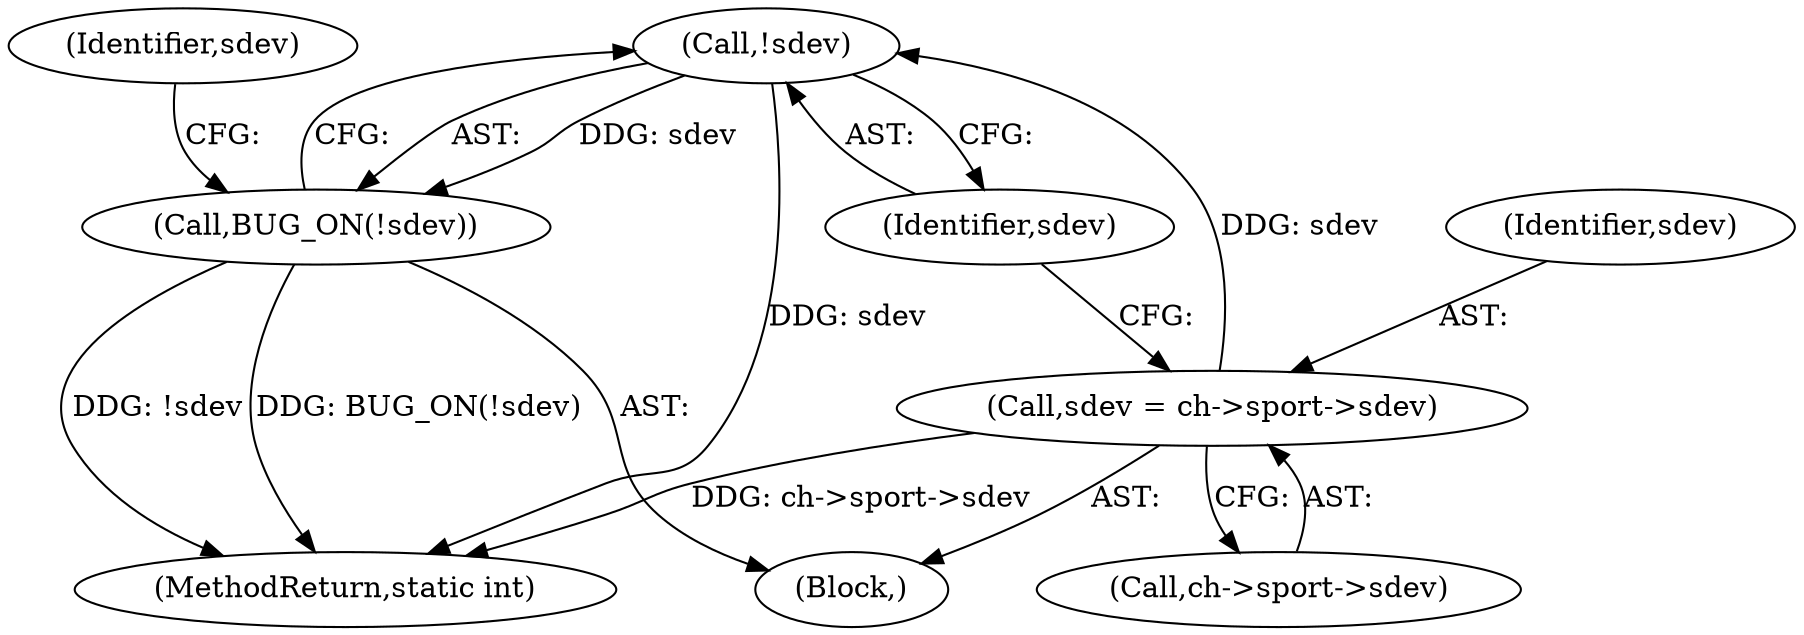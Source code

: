 digraph "1_linux_51093254bf879bc9ce96590400a87897c7498463_0@pointer" {
"1000135" [label="(Call,!sdev)"];
"1000127" [label="(Call,sdev = ch->sport->sdev)"];
"1000134" [label="(Call,BUG_ON(!sdev))"];
"1000135" [label="(Call,!sdev)"];
"1000136" [label="(Identifier,sdev)"];
"1000104" [label="(Block,)"];
"1000127" [label="(Call,sdev = ch->sport->sdev)"];
"1000134" [label="(Call,BUG_ON(!sdev))"];
"1000129" [label="(Call,ch->sport->sdev)"];
"1000140" [label="(Identifier,sdev)"];
"1000128" [label="(Identifier,sdev)"];
"1000198" [label="(MethodReturn,static int)"];
"1000135" -> "1000134"  [label="AST: "];
"1000135" -> "1000136"  [label="CFG: "];
"1000136" -> "1000135"  [label="AST: "];
"1000134" -> "1000135"  [label="CFG: "];
"1000135" -> "1000198"  [label="DDG: sdev"];
"1000135" -> "1000134"  [label="DDG: sdev"];
"1000127" -> "1000135"  [label="DDG: sdev"];
"1000127" -> "1000104"  [label="AST: "];
"1000127" -> "1000129"  [label="CFG: "];
"1000128" -> "1000127"  [label="AST: "];
"1000129" -> "1000127"  [label="AST: "];
"1000136" -> "1000127"  [label="CFG: "];
"1000127" -> "1000198"  [label="DDG: ch->sport->sdev"];
"1000134" -> "1000104"  [label="AST: "];
"1000140" -> "1000134"  [label="CFG: "];
"1000134" -> "1000198"  [label="DDG: BUG_ON(!sdev)"];
"1000134" -> "1000198"  [label="DDG: !sdev"];
}
